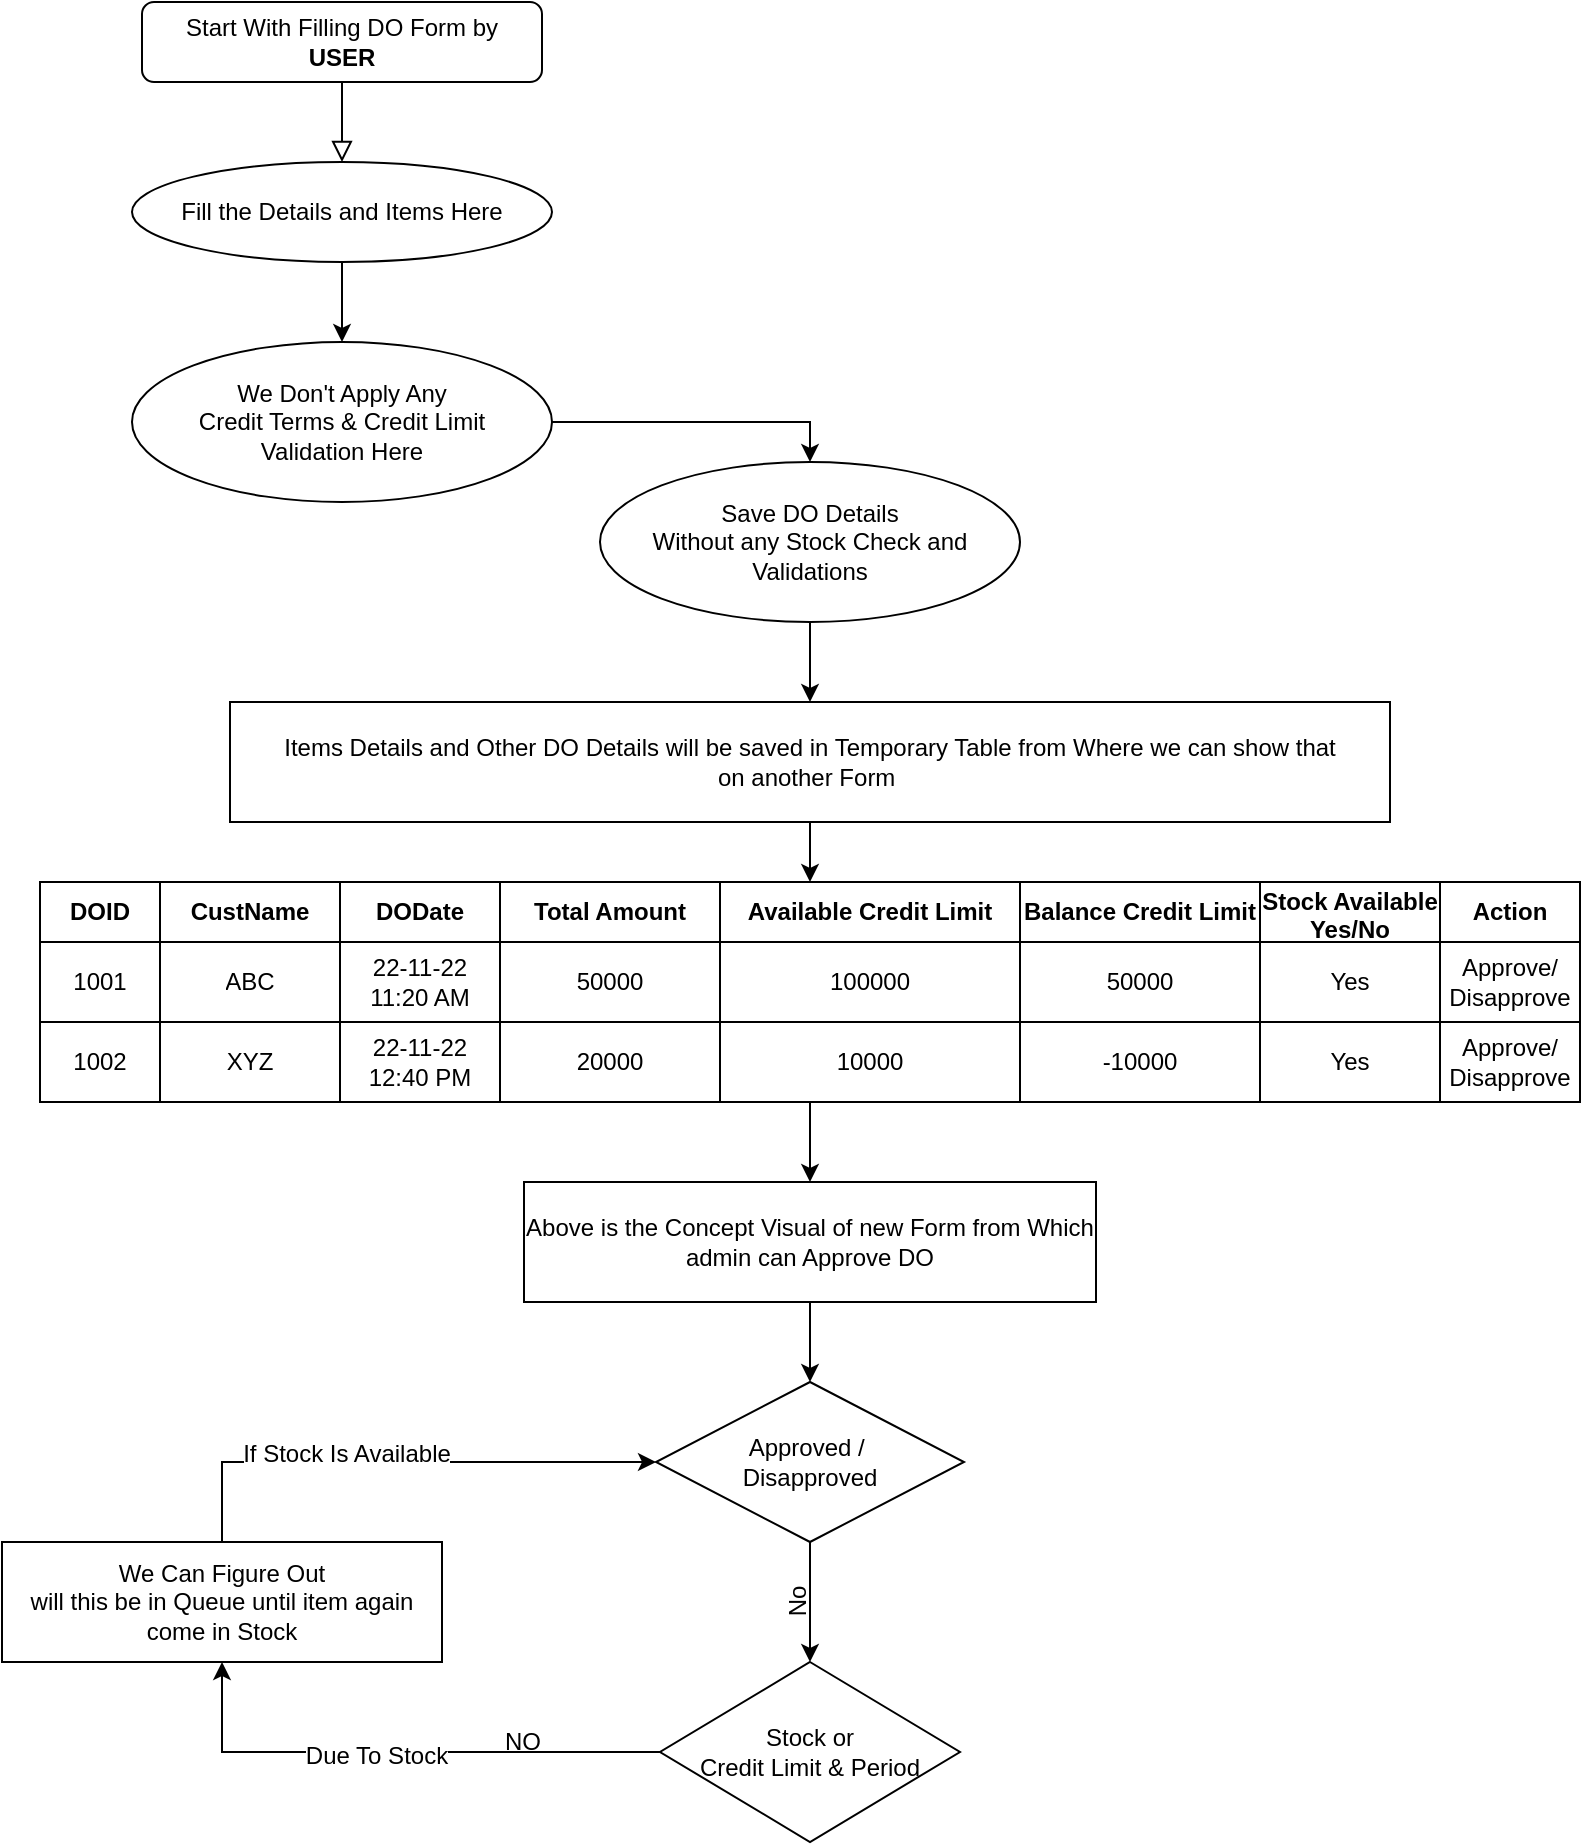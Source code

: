 <mxfile version="20.6.0" type="github">
  <diagram id="C5RBs43oDa-KdzZeNtuy" name="Page-1">
    <mxGraphModel dx="868" dy="460" grid="1" gridSize="10" guides="1" tooltips="1" connect="1" arrows="1" fold="1" page="1" pageScale="1" pageWidth="827" pageHeight="1169" math="0" shadow="0">
      <root>
        <mxCell id="WIyWlLk6GJQsqaUBKTNV-0" />
        <mxCell id="WIyWlLk6GJQsqaUBKTNV-1" parent="WIyWlLk6GJQsqaUBKTNV-0" />
        <mxCell id="WIyWlLk6GJQsqaUBKTNV-2" value="" style="rounded=0;html=1;jettySize=auto;orthogonalLoop=1;fontSize=11;endArrow=block;endFill=0;endSize=8;strokeWidth=1;shadow=0;labelBackgroundColor=none;edgeStyle=orthogonalEdgeStyle;entryX=0.5;entryY=0;entryDx=0;entryDy=0;" parent="WIyWlLk6GJQsqaUBKTNV-1" source="WIyWlLk6GJQsqaUBKTNV-3" target="dPiHLaE4yrhhuv18jYnp-0" edge="1">
          <mxGeometry relative="1" as="geometry">
            <mxPoint x="180" y="170" as="targetPoint" />
          </mxGeometry>
        </mxCell>
        <mxCell id="WIyWlLk6GJQsqaUBKTNV-3" value="Start With Filling DO Form by&lt;br&gt;&lt;b&gt;USER&lt;/b&gt;" style="rounded=1;whiteSpace=wrap;html=1;fontSize=12;glass=0;strokeWidth=1;shadow=0;" parent="WIyWlLk6GJQsqaUBKTNV-1" vertex="1">
          <mxGeometry x="80" y="80" width="200" height="40" as="geometry" />
        </mxCell>
        <mxCell id="dPiHLaE4yrhhuv18jYnp-2" value="" style="edgeStyle=orthogonalEdgeStyle;rounded=0;orthogonalLoop=1;jettySize=auto;html=1;" edge="1" parent="WIyWlLk6GJQsqaUBKTNV-1" source="dPiHLaE4yrhhuv18jYnp-0" target="dPiHLaE4yrhhuv18jYnp-1">
          <mxGeometry relative="1" as="geometry" />
        </mxCell>
        <mxCell id="dPiHLaE4yrhhuv18jYnp-0" value="Fill the Details and Items Here" style="ellipse;whiteSpace=wrap;html=1;" vertex="1" parent="WIyWlLk6GJQsqaUBKTNV-1">
          <mxGeometry x="75" y="160" width="210" height="50" as="geometry" />
        </mxCell>
        <mxCell id="dPiHLaE4yrhhuv18jYnp-5" value="" style="edgeStyle=orthogonalEdgeStyle;rounded=0;orthogonalLoop=1;jettySize=auto;html=1;" edge="1" parent="WIyWlLk6GJQsqaUBKTNV-1" source="dPiHLaE4yrhhuv18jYnp-1" target="dPiHLaE4yrhhuv18jYnp-4">
          <mxGeometry relative="1" as="geometry">
            <Array as="points">
              <mxPoint x="414" y="290" />
            </Array>
          </mxGeometry>
        </mxCell>
        <mxCell id="dPiHLaE4yrhhuv18jYnp-1" value="We Don&#39;t Apply Any&lt;br&gt;Credit Terms &amp;amp; Credit Limit&lt;br&gt;Validation Here" style="ellipse;whiteSpace=wrap;html=1;" vertex="1" parent="WIyWlLk6GJQsqaUBKTNV-1">
          <mxGeometry x="75" y="250" width="210" height="80" as="geometry" />
        </mxCell>
        <mxCell id="dPiHLaE4yrhhuv18jYnp-9" value="" style="edgeStyle=orthogonalEdgeStyle;rounded=0;orthogonalLoop=1;jettySize=auto;html=1;" edge="1" parent="WIyWlLk6GJQsqaUBKTNV-1" source="dPiHLaE4yrhhuv18jYnp-4" target="dPiHLaE4yrhhuv18jYnp-8">
          <mxGeometry relative="1" as="geometry" />
        </mxCell>
        <mxCell id="dPiHLaE4yrhhuv18jYnp-4" value="Save DO Details&lt;br&gt;Without any Stock Check and Validations" style="ellipse;whiteSpace=wrap;html=1;" vertex="1" parent="WIyWlLk6GJQsqaUBKTNV-1">
          <mxGeometry x="309" y="310" width="210" height="80" as="geometry" />
        </mxCell>
        <mxCell id="dPiHLaE4yrhhuv18jYnp-38" style="edgeStyle=orthogonalEdgeStyle;rounded=0;orthogonalLoop=1;jettySize=auto;html=1;exitX=0.5;exitY=1;exitDx=0;exitDy=0;entryX=0.5;entryY=0;entryDx=0;entryDy=0;" edge="1" parent="WIyWlLk6GJQsqaUBKTNV-1" source="dPiHLaE4yrhhuv18jYnp-8" target="dPiHLaE4yrhhuv18jYnp-10">
          <mxGeometry relative="1" as="geometry" />
        </mxCell>
        <mxCell id="dPiHLaE4yrhhuv18jYnp-8" value="Items Details and Other DO Details will be saved in Temporary Table from Where we can show that&lt;br&gt;on another Form&amp;nbsp;" style="whiteSpace=wrap;html=1;" vertex="1" parent="WIyWlLk6GJQsqaUBKTNV-1">
          <mxGeometry x="124" y="430" width="580" height="60" as="geometry" />
        </mxCell>
        <mxCell id="dPiHLaE4yrhhuv18jYnp-40" value="" style="edgeStyle=orthogonalEdgeStyle;rounded=0;orthogonalLoop=1;jettySize=auto;html=1;fontSize=12;fontColor=#000000;" edge="1" parent="WIyWlLk6GJQsqaUBKTNV-1" source="dPiHLaE4yrhhuv18jYnp-10" target="dPiHLaE4yrhhuv18jYnp-39">
          <mxGeometry relative="1" as="geometry" />
        </mxCell>
        <mxCell id="dPiHLaE4yrhhuv18jYnp-10" value="" style="shape=table;startSize=0;container=1;collapsible=0;childLayout=tableLayout;" vertex="1" parent="WIyWlLk6GJQsqaUBKTNV-1">
          <mxGeometry x="29" y="520" width="770" height="110" as="geometry" />
        </mxCell>
        <mxCell id="dPiHLaE4yrhhuv18jYnp-11" value="" style="shape=tableRow;horizontal=0;startSize=0;swimlaneHead=0;swimlaneBody=0;top=0;left=0;bottom=0;right=0;collapsible=0;dropTarget=0;fillColor=none;points=[[0,0.5],[1,0.5]];portConstraint=eastwest;" vertex="1" parent="dPiHLaE4yrhhuv18jYnp-10">
          <mxGeometry width="770" height="30" as="geometry" />
        </mxCell>
        <mxCell id="dPiHLaE4yrhhuv18jYnp-12" value="DOID" style="shape=partialRectangle;html=1;whiteSpace=wrap;connectable=0;overflow=hidden;fillColor=none;top=0;left=0;bottom=0;right=0;pointerEvents=1;fontStyle=1;fontSize=12;horizontal=1;labelBackgroundColor=none;fontColor=#000000;" vertex="1" parent="dPiHLaE4yrhhuv18jYnp-11">
          <mxGeometry width="60" height="30" as="geometry">
            <mxRectangle width="60" height="30" as="alternateBounds" />
          </mxGeometry>
        </mxCell>
        <mxCell id="dPiHLaE4yrhhuv18jYnp-13" value="CustName" style="shape=partialRectangle;html=1;whiteSpace=wrap;connectable=0;overflow=hidden;fillColor=none;top=0;left=0;bottom=0;right=0;pointerEvents=1;fontStyle=1;fontSize=12;horizontal=1;labelBackgroundColor=none;fontColor=#000000;" vertex="1" parent="dPiHLaE4yrhhuv18jYnp-11">
          <mxGeometry x="60" width="90" height="30" as="geometry">
            <mxRectangle width="90" height="30" as="alternateBounds" />
          </mxGeometry>
        </mxCell>
        <mxCell id="dPiHLaE4yrhhuv18jYnp-14" value="DODate" style="shape=partialRectangle;html=1;whiteSpace=wrap;connectable=0;overflow=hidden;fillColor=none;top=0;left=0;bottom=0;right=0;pointerEvents=1;fontStyle=1;fontSize=12;horizontal=1;labelBackgroundColor=none;fontColor=#000000;" vertex="1" parent="dPiHLaE4yrhhuv18jYnp-11">
          <mxGeometry x="150" width="80" height="30" as="geometry">
            <mxRectangle width="80" height="30" as="alternateBounds" />
          </mxGeometry>
        </mxCell>
        <mxCell id="dPiHLaE4yrhhuv18jYnp-15" value="Total Amount" style="shape=partialRectangle;html=1;whiteSpace=wrap;connectable=0;overflow=hidden;fillColor=none;top=0;left=0;bottom=0;right=0;pointerEvents=1;fontStyle=1;fontSize=12;horizontal=1;labelBackgroundColor=none;fontColor=#000000;" vertex="1" parent="dPiHLaE4yrhhuv18jYnp-11">
          <mxGeometry x="230" width="110" height="30" as="geometry">
            <mxRectangle width="110" height="30" as="alternateBounds" />
          </mxGeometry>
        </mxCell>
        <mxCell id="dPiHLaE4yrhhuv18jYnp-16" value="Available Credit Limit" style="shape=partialRectangle;html=1;whiteSpace=wrap;connectable=0;overflow=hidden;fillColor=none;top=0;left=0;bottom=0;right=0;pointerEvents=1;fontStyle=1;fontSize=12;horizontal=1;labelBackgroundColor=none;fontColor=#000000;" vertex="1" parent="dPiHLaE4yrhhuv18jYnp-11">
          <mxGeometry x="340" width="150" height="30" as="geometry">
            <mxRectangle width="150" height="30" as="alternateBounds" />
          </mxGeometry>
        </mxCell>
        <mxCell id="dPiHLaE4yrhhuv18jYnp-17" value="Balance Credit Limit" style="shape=partialRectangle;html=1;whiteSpace=wrap;connectable=0;overflow=hidden;fillColor=none;top=0;left=0;bottom=0;right=0;pointerEvents=1;fontStyle=1;fontSize=12;horizontal=1;labelBackgroundColor=none;fontColor=#000000;" vertex="1" parent="dPiHLaE4yrhhuv18jYnp-11">
          <mxGeometry x="490" width="120" height="30" as="geometry">
            <mxRectangle width="120" height="30" as="alternateBounds" />
          </mxGeometry>
        </mxCell>
        <mxCell id="dPiHLaE4yrhhuv18jYnp-18" value="Stock Available&lt;br&gt;Yes/No" style="shape=partialRectangle;html=1;whiteSpace=wrap;connectable=0;overflow=hidden;fillColor=none;top=0;left=0;bottom=0;right=0;pointerEvents=1;fontStyle=1;fontSize=12;horizontal=1;labelBackgroundColor=none;fontColor=#000000;" vertex="1" parent="dPiHLaE4yrhhuv18jYnp-11">
          <mxGeometry x="610" width="90" height="30" as="geometry">
            <mxRectangle width="90" height="30" as="alternateBounds" />
          </mxGeometry>
        </mxCell>
        <mxCell id="dPiHLaE4yrhhuv18jYnp-19" value="Action" style="shape=partialRectangle;html=1;whiteSpace=wrap;connectable=0;overflow=hidden;fillColor=none;top=0;left=0;bottom=0;right=0;pointerEvents=1;fontStyle=1;fontSize=12;horizontal=1;labelBackgroundColor=none;fontColor=#000000;" vertex="1" parent="dPiHLaE4yrhhuv18jYnp-11">
          <mxGeometry x="700" width="70" height="30" as="geometry">
            <mxRectangle width="70" height="30" as="alternateBounds" />
          </mxGeometry>
        </mxCell>
        <mxCell id="dPiHLaE4yrhhuv18jYnp-20" value="" style="shape=tableRow;horizontal=0;startSize=0;swimlaneHead=0;swimlaneBody=0;top=0;left=0;bottom=0;right=0;collapsible=0;dropTarget=0;fillColor=none;points=[[0,0.5],[1,0.5]];portConstraint=eastwest;" vertex="1" parent="dPiHLaE4yrhhuv18jYnp-10">
          <mxGeometry y="30" width="770" height="40" as="geometry" />
        </mxCell>
        <mxCell id="dPiHLaE4yrhhuv18jYnp-21" value="1001" style="shape=partialRectangle;html=1;whiteSpace=wrap;connectable=0;overflow=hidden;fillColor=none;top=0;left=0;bottom=0;right=0;pointerEvents=1;" vertex="1" parent="dPiHLaE4yrhhuv18jYnp-20">
          <mxGeometry width="60" height="40" as="geometry">
            <mxRectangle width="60" height="40" as="alternateBounds" />
          </mxGeometry>
        </mxCell>
        <mxCell id="dPiHLaE4yrhhuv18jYnp-22" value="ABC" style="shape=partialRectangle;html=1;whiteSpace=wrap;connectable=0;overflow=hidden;fillColor=none;top=0;left=0;bottom=0;right=0;pointerEvents=1;" vertex="1" parent="dPiHLaE4yrhhuv18jYnp-20">
          <mxGeometry x="60" width="90" height="40" as="geometry">
            <mxRectangle width="90" height="40" as="alternateBounds" />
          </mxGeometry>
        </mxCell>
        <mxCell id="dPiHLaE4yrhhuv18jYnp-23" value="22-11-22 11:20 AM" style="shape=partialRectangle;html=1;whiteSpace=wrap;connectable=0;overflow=hidden;fillColor=none;top=0;left=0;bottom=0;right=0;pointerEvents=1;" vertex="1" parent="dPiHLaE4yrhhuv18jYnp-20">
          <mxGeometry x="150" width="80" height="40" as="geometry">
            <mxRectangle width="80" height="40" as="alternateBounds" />
          </mxGeometry>
        </mxCell>
        <mxCell id="dPiHLaE4yrhhuv18jYnp-24" value="50000" style="shape=partialRectangle;html=1;whiteSpace=wrap;connectable=0;overflow=hidden;fillColor=none;top=0;left=0;bottom=0;right=0;pointerEvents=1;" vertex="1" parent="dPiHLaE4yrhhuv18jYnp-20">
          <mxGeometry x="230" width="110" height="40" as="geometry">
            <mxRectangle width="110" height="40" as="alternateBounds" />
          </mxGeometry>
        </mxCell>
        <mxCell id="dPiHLaE4yrhhuv18jYnp-25" value="100000" style="shape=partialRectangle;html=1;whiteSpace=wrap;connectable=0;overflow=hidden;fillColor=none;top=0;left=0;bottom=0;right=0;pointerEvents=1;" vertex="1" parent="dPiHLaE4yrhhuv18jYnp-20">
          <mxGeometry x="340" width="150" height="40" as="geometry">
            <mxRectangle width="150" height="40" as="alternateBounds" />
          </mxGeometry>
        </mxCell>
        <mxCell id="dPiHLaE4yrhhuv18jYnp-26" value="50000" style="shape=partialRectangle;html=1;whiteSpace=wrap;connectable=0;overflow=hidden;fillColor=none;top=0;left=0;bottom=0;right=0;pointerEvents=1;" vertex="1" parent="dPiHLaE4yrhhuv18jYnp-20">
          <mxGeometry x="490" width="120" height="40" as="geometry">
            <mxRectangle width="120" height="40" as="alternateBounds" />
          </mxGeometry>
        </mxCell>
        <mxCell id="dPiHLaE4yrhhuv18jYnp-27" value="Yes" style="shape=partialRectangle;html=1;whiteSpace=wrap;connectable=0;overflow=hidden;fillColor=none;top=0;left=0;bottom=0;right=0;pointerEvents=1;" vertex="1" parent="dPiHLaE4yrhhuv18jYnp-20">
          <mxGeometry x="610" width="90" height="40" as="geometry">
            <mxRectangle width="90" height="40" as="alternateBounds" />
          </mxGeometry>
        </mxCell>
        <mxCell id="dPiHLaE4yrhhuv18jYnp-28" value="Approve/&lt;br&gt;Disapprove" style="shape=partialRectangle;html=1;whiteSpace=wrap;connectable=0;overflow=hidden;fillColor=none;top=0;left=0;bottom=0;right=0;pointerEvents=1;" vertex="1" parent="dPiHLaE4yrhhuv18jYnp-20">
          <mxGeometry x="700" width="70" height="40" as="geometry">
            <mxRectangle width="70" height="40" as="alternateBounds" />
          </mxGeometry>
        </mxCell>
        <mxCell id="dPiHLaE4yrhhuv18jYnp-29" value="" style="shape=tableRow;horizontal=0;startSize=0;swimlaneHead=0;swimlaneBody=0;top=0;left=0;bottom=0;right=0;collapsible=0;dropTarget=0;fillColor=none;points=[[0,0.5],[1,0.5]];portConstraint=eastwest;" vertex="1" parent="dPiHLaE4yrhhuv18jYnp-10">
          <mxGeometry y="70" width="770" height="40" as="geometry" />
        </mxCell>
        <mxCell id="dPiHLaE4yrhhuv18jYnp-30" value="1002" style="shape=partialRectangle;html=1;whiteSpace=wrap;connectable=0;overflow=hidden;fillColor=none;top=0;left=0;bottom=0;right=0;pointerEvents=1;" vertex="1" parent="dPiHLaE4yrhhuv18jYnp-29">
          <mxGeometry width="60" height="40" as="geometry">
            <mxRectangle width="60" height="40" as="alternateBounds" />
          </mxGeometry>
        </mxCell>
        <mxCell id="dPiHLaE4yrhhuv18jYnp-31" value="XYZ" style="shape=partialRectangle;html=1;whiteSpace=wrap;connectable=0;overflow=hidden;fillColor=none;top=0;left=0;bottom=0;right=0;pointerEvents=1;" vertex="1" parent="dPiHLaE4yrhhuv18jYnp-29">
          <mxGeometry x="60" width="90" height="40" as="geometry">
            <mxRectangle width="90" height="40" as="alternateBounds" />
          </mxGeometry>
        </mxCell>
        <mxCell id="dPiHLaE4yrhhuv18jYnp-32" value="22-11-22&lt;br&gt;12:40 PM" style="shape=partialRectangle;html=1;whiteSpace=wrap;connectable=0;overflow=hidden;fillColor=none;top=0;left=0;bottom=0;right=0;pointerEvents=1;" vertex="1" parent="dPiHLaE4yrhhuv18jYnp-29">
          <mxGeometry x="150" width="80" height="40" as="geometry">
            <mxRectangle width="80" height="40" as="alternateBounds" />
          </mxGeometry>
        </mxCell>
        <mxCell id="dPiHLaE4yrhhuv18jYnp-33" value="20000" style="shape=partialRectangle;html=1;whiteSpace=wrap;connectable=0;overflow=hidden;fillColor=none;top=0;left=0;bottom=0;right=0;pointerEvents=1;" vertex="1" parent="dPiHLaE4yrhhuv18jYnp-29">
          <mxGeometry x="230" width="110" height="40" as="geometry">
            <mxRectangle width="110" height="40" as="alternateBounds" />
          </mxGeometry>
        </mxCell>
        <mxCell id="dPiHLaE4yrhhuv18jYnp-34" value="10000" style="shape=partialRectangle;html=1;whiteSpace=wrap;connectable=0;overflow=hidden;fillColor=none;top=0;left=0;bottom=0;right=0;pointerEvents=1;" vertex="1" parent="dPiHLaE4yrhhuv18jYnp-29">
          <mxGeometry x="340" width="150" height="40" as="geometry">
            <mxRectangle width="150" height="40" as="alternateBounds" />
          </mxGeometry>
        </mxCell>
        <mxCell id="dPiHLaE4yrhhuv18jYnp-35" value="-10000" style="shape=partialRectangle;html=1;whiteSpace=wrap;connectable=0;overflow=hidden;fillColor=none;top=0;left=0;bottom=0;right=0;pointerEvents=1;" vertex="1" parent="dPiHLaE4yrhhuv18jYnp-29">
          <mxGeometry x="490" width="120" height="40" as="geometry">
            <mxRectangle width="120" height="40" as="alternateBounds" />
          </mxGeometry>
        </mxCell>
        <mxCell id="dPiHLaE4yrhhuv18jYnp-36" value="Yes" style="shape=partialRectangle;html=1;whiteSpace=wrap;connectable=0;overflow=hidden;fillColor=none;top=0;left=0;bottom=0;right=0;pointerEvents=1;" vertex="1" parent="dPiHLaE4yrhhuv18jYnp-29">
          <mxGeometry x="610" width="90" height="40" as="geometry">
            <mxRectangle width="90" height="40" as="alternateBounds" />
          </mxGeometry>
        </mxCell>
        <mxCell id="dPiHLaE4yrhhuv18jYnp-37" value="Approve/&lt;br&gt;Disapprove" style="shape=partialRectangle;html=1;whiteSpace=wrap;connectable=0;overflow=hidden;fillColor=none;top=0;left=0;bottom=0;right=0;pointerEvents=1;" vertex="1" parent="dPiHLaE4yrhhuv18jYnp-29">
          <mxGeometry x="700" width="70" height="40" as="geometry">
            <mxRectangle width="70" height="40" as="alternateBounds" />
          </mxGeometry>
        </mxCell>
        <mxCell id="dPiHLaE4yrhhuv18jYnp-45" value="" style="edgeStyle=orthogonalEdgeStyle;rounded=0;orthogonalLoop=1;jettySize=auto;html=1;fontSize=12;fontColor=#000000;" edge="1" parent="WIyWlLk6GJQsqaUBKTNV-1" source="dPiHLaE4yrhhuv18jYnp-39" target="dPiHLaE4yrhhuv18jYnp-44">
          <mxGeometry relative="1" as="geometry" />
        </mxCell>
        <mxCell id="dPiHLaE4yrhhuv18jYnp-39" value="Above is the Concept Visual of new Form from Which admin can Approve DO" style="whiteSpace=wrap;html=1;startSize=0;" vertex="1" parent="WIyWlLk6GJQsqaUBKTNV-1">
          <mxGeometry x="271" y="670" width="286" height="60" as="geometry" />
        </mxCell>
        <mxCell id="dPiHLaE4yrhhuv18jYnp-55" value="" style="edgeStyle=orthogonalEdgeStyle;rounded=0;orthogonalLoop=1;jettySize=auto;html=1;fontSize=12;fontColor=#000000;exitX=0.5;exitY=1;exitDx=0;exitDy=0;" edge="1" parent="WIyWlLk6GJQsqaUBKTNV-1" source="dPiHLaE4yrhhuv18jYnp-44" target="dPiHLaE4yrhhuv18jYnp-54">
          <mxGeometry relative="1" as="geometry" />
        </mxCell>
        <mxCell id="dPiHLaE4yrhhuv18jYnp-44" value="Approved /&amp;nbsp;&lt;br&gt;Disapproved" style="rhombus;whiteSpace=wrap;html=1;startSize=0;" vertex="1" parent="WIyWlLk6GJQsqaUBKTNV-1">
          <mxGeometry x="337" y="770" width="154" height="80" as="geometry" />
        </mxCell>
        <mxCell id="dPiHLaE4yrhhuv18jYnp-51" style="edgeStyle=orthogonalEdgeStyle;rounded=0;orthogonalLoop=1;jettySize=auto;html=1;exitX=0;exitY=0.5;exitDx=0;exitDy=0;entryX=0.5;entryY=1;entryDx=0;entryDy=0;fontSize=12;fontColor=#000000;" edge="1" parent="WIyWlLk6GJQsqaUBKTNV-1" source="dPiHLaE4yrhhuv18jYnp-54" target="dPiHLaE4yrhhuv18jYnp-50">
          <mxGeometry relative="1" as="geometry">
            <mxPoint x="150" y="920" as="sourcePoint" />
          </mxGeometry>
        </mxCell>
        <mxCell id="dPiHLaE4yrhhuv18jYnp-57" value="Due To Stock" style="edgeLabel;html=1;align=center;verticalAlign=middle;resizable=0;points=[];fontSize=12;fontColor=#000000;" vertex="1" connectable="0" parent="dPiHLaE4yrhhuv18jYnp-51">
          <mxGeometry x="0.074" y="2" relative="1" as="geometry">
            <mxPoint as="offset" />
          </mxGeometry>
        </mxCell>
        <mxCell id="dPiHLaE4yrhhuv18jYnp-59" style="edgeStyle=orthogonalEdgeStyle;rounded=0;orthogonalLoop=1;jettySize=auto;html=1;entryX=0;entryY=0.5;entryDx=0;entryDy=0;fontSize=12;fontColor=#000000;exitX=0.5;exitY=0;exitDx=0;exitDy=0;" edge="1" parent="WIyWlLk6GJQsqaUBKTNV-1" source="dPiHLaE4yrhhuv18jYnp-50" target="dPiHLaE4yrhhuv18jYnp-44">
          <mxGeometry relative="1" as="geometry" />
        </mxCell>
        <mxCell id="dPiHLaE4yrhhuv18jYnp-60" value="If Stock Is Available" style="edgeLabel;html=1;align=center;verticalAlign=middle;resizable=0;points=[];fontSize=12;fontColor=#000000;" vertex="1" connectable="0" parent="dPiHLaE4yrhhuv18jYnp-59">
          <mxGeometry x="-0.206" y="4" relative="1" as="geometry">
            <mxPoint as="offset" />
          </mxGeometry>
        </mxCell>
        <mxCell id="dPiHLaE4yrhhuv18jYnp-50" value="We Can Figure Out&lt;br&gt;will this be in Queue until item again come in Stock" style="whiteSpace=wrap;html=1;startSize=0;" vertex="1" parent="WIyWlLk6GJQsqaUBKTNV-1">
          <mxGeometry x="10" y="850" width="220" height="60" as="geometry" />
        </mxCell>
        <mxCell id="dPiHLaE4yrhhuv18jYnp-54" value="Stock or &lt;br&gt;Credit Limit &amp;amp; Period" style="rhombus;whiteSpace=wrap;html=1;startSize=0;" vertex="1" parent="WIyWlLk6GJQsqaUBKTNV-1">
          <mxGeometry x="339" y="910" width="150" height="90" as="geometry" />
        </mxCell>
        <mxCell id="dPiHLaE4yrhhuv18jYnp-58" value="NO" style="text;html=1;align=center;verticalAlign=middle;resizable=0;points=[];autosize=1;strokeColor=none;fillColor=none;fontSize=12;fontColor=#000000;" vertex="1" parent="WIyWlLk6GJQsqaUBKTNV-1">
          <mxGeometry x="250" y="935" width="40" height="30" as="geometry" />
        </mxCell>
        <mxCell id="dPiHLaE4yrhhuv18jYnp-61" value="No" style="text;html=1;align=center;verticalAlign=middle;resizable=0;points=[];autosize=1;strokeColor=none;fillColor=none;fontSize=12;fontColor=#000000;horizontal=0;" vertex="1" parent="WIyWlLk6GJQsqaUBKTNV-1">
          <mxGeometry x="388" y="865" width="40" height="30" as="geometry" />
        </mxCell>
      </root>
    </mxGraphModel>
  </diagram>
</mxfile>
